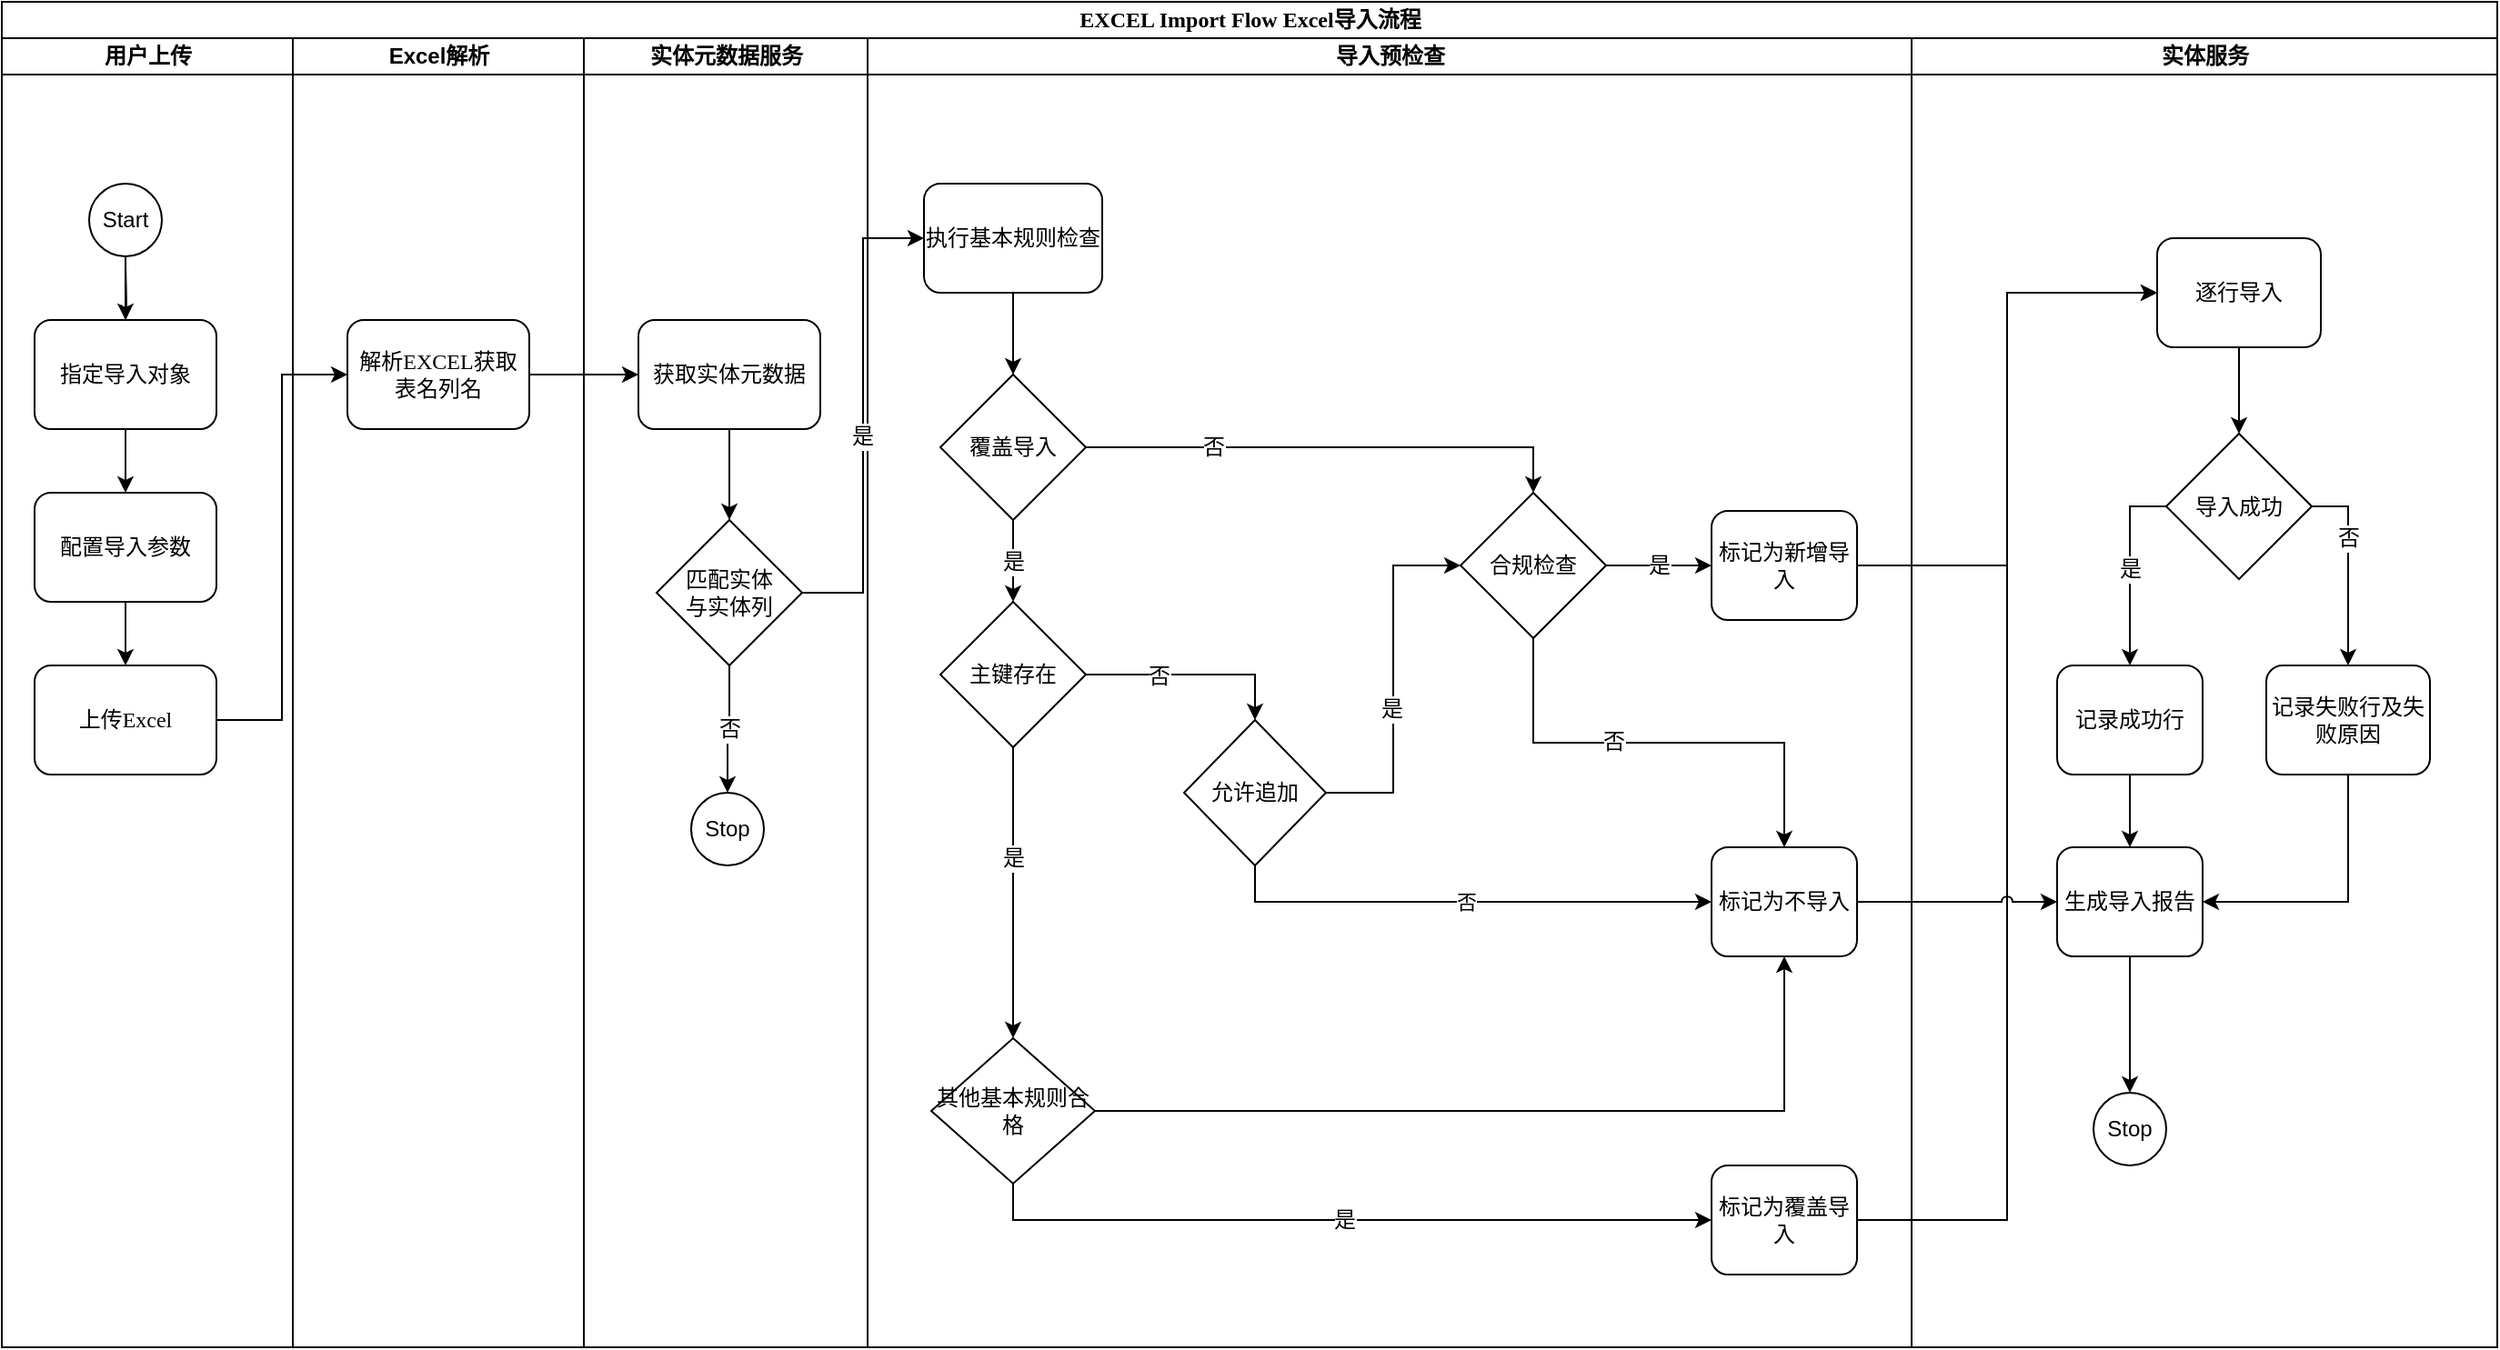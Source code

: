 <mxfile version="10.6.7" type="github"><diagram name="Page-1" id="74e2e168-ea6b-b213-b513-2b3c1d86103e"><mxGraphModel dx="857" dy="641" grid="1" gridSize="10" guides="1" tooltips="1" connect="1" arrows="1" fold="1" page="1" pageScale="1" pageWidth="1100" pageHeight="850" background="none" math="0" shadow="0"><root><mxCell id="0"/><mxCell id="1" parent="0"/><mxCell id="77e6c97f196da883-1" value="EXCEL Import Flow Excel导入流程" style="swimlane;html=1;childLayout=stackLayout;startSize=20;rounded=0;shadow=0;labelBackgroundColor=none;strokeColor=#000000;strokeWidth=1;fillColor=#ffffff;fontFamily=Verdana;fontSize=12;fontColor=#000000;align=center;" parent="1" vertex="1"><mxGeometry x="70" y="40" width="1372" height="740" as="geometry"/></mxCell><mxCell id="107ba76e4e335f99-1" style="edgeStyle=orthogonalEdgeStyle;rounded=1;html=1;labelBackgroundColor=none;startArrow=none;startFill=0;startSize=5;endArrow=classicThin;endFill=1;endSize=5;jettySize=auto;orthogonalLoop=1;strokeColor=#000000;strokeWidth=1;fontFamily=Verdana;fontSize=12;fontColor=#000000;" parent="77e6c97f196da883-1" edge="1"><mxGeometry relative="1" as="geometry"><mxPoint x="670" y="450" as="targetPoint"/></mxGeometry></mxCell><mxCell id="107ba76e4e335f99-2" style="edgeStyle=orthogonalEdgeStyle;rounded=1;html=1;labelBackgroundColor=none;startArrow=none;startFill=0;startSize=5;endArrow=classicThin;endFill=1;endSize=5;jettySize=auto;orthogonalLoop=1;strokeColor=#000000;strokeWidth=1;fontFamily=Verdana;fontSize=12;fontColor=#000000;" parent="77e6c97f196da883-1" edge="1"><mxGeometry relative="1" as="geometry"><Array as="points"><mxPoint x="660" y="610"/><mxPoint x="660" y="550"/><mxPoint x="400" y="550"/></Array><mxPoint x="400" y="580" as="targetPoint"/></mxGeometry></mxCell><mxCell id="107ba76e4e335f99-3" style="edgeStyle=orthogonalEdgeStyle;rounded=1;html=1;labelBackgroundColor=none;startArrow=none;startFill=0;startSize=5;endArrow=classicThin;endFill=1;endSize=5;jettySize=auto;orthogonalLoop=1;strokeColor=#000000;strokeWidth=1;fontFamily=Verdana;fontSize=12;fontColor=#000000;" parent="77e6c97f196da883-1" edge="1"><mxGeometry relative="1" as="geometry"><mxPoint x="610" y="610" as="targetPoint"/></mxGeometry></mxCell><mxCell id="107ba76e4e335f99-4" style="edgeStyle=orthogonalEdgeStyle;rounded=1;html=1;labelBackgroundColor=none;startArrow=none;startFill=0;startSize=5;endArrow=classicThin;endFill=1;endSize=5;jettySize=auto;orthogonalLoop=1;strokeColor=#000000;strokeWidth=1;fontFamily=Verdana;fontSize=12;fontColor=#000000;" parent="77e6c97f196da883-1" edge="1"><mxGeometry relative="1" as="geometry"><Array as="points"><mxPoint x="660" y="610"/><mxPoint x="660" y="550"/><mxPoint x="80" y="550"/></Array><mxPoint x="80" y="580" as="targetPoint"/></mxGeometry></mxCell><mxCell id="107ba76e4e335f99-5" style="edgeStyle=orthogonalEdgeStyle;rounded=1;html=1;labelBackgroundColor=none;startArrow=none;startFill=0;startSize=5;endArrow=classicThin;endFill=1;endSize=5;jettySize=auto;orthogonalLoop=1;strokeColor=#000000;strokeWidth=1;fontFamily=Verdana;fontSize=12;fontColor=#000000;" parent="77e6c97f196da883-1" edge="1"><mxGeometry relative="1" as="geometry"><Array as="points"><mxPoint x="80" y="650"/><mxPoint x="490" y="650"/><mxPoint x="490" y="610"/></Array><mxPoint x="80" y="640" as="sourcePoint"/></mxGeometry></mxCell><mxCell id="107ba76e4e335f99-6" style="edgeStyle=orthogonalEdgeStyle;rounded=1;html=1;labelBackgroundColor=none;startArrow=none;startFill=0;startSize=5;endArrow=classicThin;endFill=1;endSize=5;jettySize=auto;orthogonalLoop=1;strokeColor=#000000;strokeWidth=1;fontFamily=Verdana;fontSize=12;fontColor=#000000;" parent="77e6c97f196da883-1" edge="1"><mxGeometry relative="1" as="geometry"><mxPoint x="450" y="610" as="sourcePoint"/></mxGeometry></mxCell><mxCell id="77e6c97f196da883-2" value="用户上传" style="swimlane;html=1;startSize=20;fontSize=12;" parent="77e6c97f196da883-1" vertex="1"><mxGeometry y="20" width="160" height="720" as="geometry"><mxRectangle y="20" width="60" height="730" as="alternateBounds"/></mxGeometry></mxCell><mxCell id="ursDNBjZKdljBSYUMQfa-7" value="" style="edgeStyle=orthogonalEdgeStyle;rounded=0;orthogonalLoop=1;jettySize=auto;html=1;fontSize=12;" parent="77e6c97f196da883-2" source="77e6c97f196da883-11" target="ursDNBjZKdljBSYUMQfa-1" edge="1"><mxGeometry relative="1" as="geometry"/></mxCell><mxCell id="77e6c97f196da883-11" value="指定导入对象" style="rounded=1;whiteSpace=wrap;html=1;shadow=0;labelBackgroundColor=none;strokeColor=#000000;strokeWidth=1;fillColor=#ffffff;fontFamily=Verdana;fontSize=12;fontColor=#000000;align=center;" parent="77e6c97f196da883-2" vertex="1"><mxGeometry x="18" y="155" width="100" height="60" as="geometry"/></mxCell><mxCell id="77e6c97f196da883-26" style="edgeStyle=orthogonalEdgeStyle;rounded=1;html=1;labelBackgroundColor=none;startArrow=none;startFill=0;startSize=5;endArrow=classicThin;endFill=1;endSize=5;jettySize=auto;orthogonalLoop=1;strokeColor=#000000;strokeWidth=1;fontFamily=Verdana;fontSize=12;fontColor=#000000;" parent="77e6c97f196da883-2" target="77e6c97f196da883-11" edge="1"><mxGeometry relative="1" as="geometry"><mxPoint x="68" y="125" as="sourcePoint"/></mxGeometry></mxCell><mxCell id="O9khOAPobdIQdFnaZPA3-2" value="" style="edgeStyle=orthogonalEdgeStyle;rounded=0;orthogonalLoop=1;jettySize=auto;html=1;exitX=0.5;exitY=1;exitDx=0;exitDy=0;fontSize=12;" parent="77e6c97f196da883-2" source="O9khOAPobdIQdFnaZPA3-1" target="77e6c97f196da883-11" edge="1"><mxGeometry relative="1" as="geometry"/></mxCell><mxCell id="O9khOAPobdIQdFnaZPA3-1" value="Start" style="ellipse;whiteSpace=wrap;html=1;aspect=fixed;fontSize=12;" parent="77e6c97f196da883-2" vertex="1"><mxGeometry x="48" y="80" width="40" height="40" as="geometry"/></mxCell><mxCell id="ursDNBjZKdljBSYUMQfa-8" value="" style="edgeStyle=orthogonalEdgeStyle;rounded=0;orthogonalLoop=1;jettySize=auto;html=1;fontSize=12;" parent="77e6c97f196da883-2" source="ursDNBjZKdljBSYUMQfa-1" target="ursDNBjZKdljBSYUMQfa-2" edge="1"><mxGeometry relative="1" as="geometry"/></mxCell><mxCell id="ursDNBjZKdljBSYUMQfa-1" value="配置导入参数" style="rounded=1;whiteSpace=wrap;html=1;shadow=0;labelBackgroundColor=none;strokeWidth=1;fontFamily=Verdana;fontSize=12;align=center;" parent="77e6c97f196da883-2" vertex="1"><mxGeometry x="18" y="250" width="100" height="60" as="geometry"/></mxCell><mxCell id="ursDNBjZKdljBSYUMQfa-2" value="上传Excel" style="rounded=1;whiteSpace=wrap;html=1;shadow=0;labelBackgroundColor=none;strokeColor=#000000;strokeWidth=1;fillColor=#ffffff;fontFamily=Verdana;fontSize=12;fontColor=#000000;align=center;" parent="77e6c97f196da883-2" vertex="1"><mxGeometry x="18" y="345" width="100" height="60" as="geometry"/></mxCell><mxCell id="77e6c97f196da883-3" value="Excel解析" style="swimlane;html=1;startSize=20;fontSize=12;" parent="77e6c97f196da883-1" vertex="1"><mxGeometry x="160" y="20" width="160" height="720" as="geometry"/></mxCell><mxCell id="77e6c97f196da883-9" value="解析EXCEL获取表名列名" style="rounded=1;whiteSpace=wrap;html=1;shadow=0;labelBackgroundColor=none;strokeColor=#000000;strokeWidth=1;fillColor=#ffffff;fontFamily=Verdana;fontSize=12;fontColor=#000000;align=center;" parent="77e6c97f196da883-3" vertex="1"><mxGeometry x="30" y="155" width="100" height="60" as="geometry"/></mxCell><mxCell id="77e6c97f196da883-4" value="实体元数据服务" style="swimlane;html=1;startSize=20;direction=east;fontSize=12;" parent="77e6c97f196da883-1" vertex="1"><mxGeometry x="320" y="20" width="156" height="720" as="geometry"/></mxCell><mxCell id="ursDNBjZKdljBSYUMQfa-15" value="" style="edgeStyle=orthogonalEdgeStyle;rounded=0;orthogonalLoop=1;jettySize=auto;html=1;fontSize=12;" parent="77e6c97f196da883-4" source="77e6c97f196da883-12" target="ursDNBjZKdljBSYUMQfa-14" edge="1"><mxGeometry relative="1" as="geometry"/></mxCell><mxCell id="77e6c97f196da883-12" value="获取实体元数据" style="rounded=1;whiteSpace=wrap;html=1;shadow=0;labelBackgroundColor=none;strokeColor=#000000;strokeWidth=1;fillColor=#ffffff;fontFamily=Verdana;fontSize=12;fontColor=#000000;align=center;" parent="77e6c97f196da883-4" vertex="1"><mxGeometry x="30" y="155" width="100" height="60" as="geometry"/></mxCell><mxCell id="ursDNBjZKdljBSYUMQfa-17" value="否" style="edgeStyle=orthogonalEdgeStyle;rounded=0;orthogonalLoop=1;jettySize=auto;html=1;fontSize=12;" parent="77e6c97f196da883-4" source="ursDNBjZKdljBSYUMQfa-14" target="ursDNBjZKdljBSYUMQfa-18" edge="1"><mxGeometry relative="1" as="geometry"><mxPoint x="59" y="403" as="targetPoint"/></mxGeometry></mxCell><mxCell id="ursDNBjZKdljBSYUMQfa-14" value="匹配实体&lt;br&gt;与实体列" style="rhombus;whiteSpace=wrap;html=1;fontSize=12;" parent="77e6c97f196da883-4" vertex="1"><mxGeometry x="40" y="265" width="80" height="80" as="geometry"/></mxCell><mxCell id="ursDNBjZKdljBSYUMQfa-18" value="Stop" style="ellipse;whiteSpace=wrap;html=1;aspect=fixed;fontSize=12;" parent="77e6c97f196da883-4" vertex="1"><mxGeometry x="59" y="415" width="40" height="40" as="geometry"/></mxCell><mxCell id="77e6c97f196da883-5" value="导入预检查" style="swimlane;html=1;startSize=20;fontSize=12;" parent="77e6c97f196da883-1" vertex="1"><mxGeometry x="476" y="20" width="574" height="720" as="geometry"/></mxCell><mxCell id="ursDNBjZKdljBSYUMQfa-24" style="edgeStyle=orthogonalEdgeStyle;rounded=0;orthogonalLoop=1;jettySize=auto;html=1;exitX=0.5;exitY=1;exitDx=0;exitDy=0;fontSize=12;" parent="77e6c97f196da883-5" source="ursDNBjZKdljBSYUMQfa-3" target="ursDNBjZKdljBSYUMQfa-4" edge="1"><mxGeometry relative="1" as="geometry"/></mxCell><mxCell id="ursDNBjZKdljBSYUMQfa-3" value="执行基本规则检查" style="rounded=1;whiteSpace=wrap;html=1;shadow=0;labelBackgroundColor=none;strokeColor=#000000;strokeWidth=1;fillColor=#ffffff;fontFamily=Verdana;fontSize=12;fontColor=#000000;align=center;" parent="77e6c97f196da883-5" vertex="1"><mxGeometry x="31" y="80" width="98" height="60" as="geometry"/></mxCell><mxCell id="ursDNBjZKdljBSYUMQfa-9" value="是" style="edgeStyle=orthogonalEdgeStyle;rounded=0;orthogonalLoop=1;jettySize=auto;html=1;entryX=0.5;entryY=0;entryDx=0;entryDy=0;fontSize=12;" parent="77e6c97f196da883-5" source="ursDNBjZKdljBSYUMQfa-4" target="ursDNBjZKdljBSYUMQfa-12" edge="1"><mxGeometry relative="1" as="geometry"/></mxCell><mxCell id="ursDNBjZKdljBSYUMQfa-13" value="" style="edgeStyle=orthogonalEdgeStyle;rounded=0;orthogonalLoop=1;jettySize=auto;html=1;entryX=0.5;entryY=0;entryDx=0;entryDy=0;fontSize=12;" parent="77e6c97f196da883-5" source="ursDNBjZKdljBSYUMQfa-4" target="ursDNBjZKdljBSYUMQfa-28" edge="1"><mxGeometry relative="1" as="geometry"><mxPoint x="205" y="480" as="targetPoint"/></mxGeometry></mxCell><mxCell id="ursDNBjZKdljBSYUMQfa-21" value="否" style="text;html=1;resizable=0;points=[];align=center;verticalAlign=middle;labelBackgroundColor=#ffffff;fontSize=12;" parent="ursDNBjZKdljBSYUMQfa-13" vertex="1" connectable="0"><mxGeometry x="-0.636" y="2" relative="1" as="geometry"><mxPoint x="20" y="2" as="offset"/></mxGeometry></mxCell><mxCell id="ursDNBjZKdljBSYUMQfa-4" value="覆盖导入" style="rhombus;whiteSpace=wrap;html=1;fontSize=12;" parent="77e6c97f196da883-5" vertex="1"><mxGeometry x="40" y="185" width="80" height="80" as="geometry"/></mxCell><mxCell id="ursDNBjZKdljBSYUMQfa-19" value="" style="edgeStyle=orthogonalEdgeStyle;rounded=0;orthogonalLoop=1;jettySize=auto;html=1;entryX=0.5;entryY=0;entryDx=0;entryDy=0;fontSize=12;" parent="77e6c97f196da883-5" source="ursDNBjZKdljBSYUMQfa-12" target="peJYnXYKuV9zdZvpes_R-2" edge="1"><mxGeometry relative="1" as="geometry"><mxPoint x="205" y="480" as="targetPoint"/></mxGeometry></mxCell><mxCell id="ursDNBjZKdljBSYUMQfa-20" value="否" style="text;html=1;resizable=0;points=[];align=center;verticalAlign=middle;labelBackgroundColor=#ffffff;fontSize=12;" parent="ursDNBjZKdljBSYUMQfa-19" vertex="1" connectable="0"><mxGeometry x="-0.333" y="-1" relative="1" as="geometry"><mxPoint as="offset"/></mxGeometry></mxCell><mxCell id="ursDNBjZKdljBSYUMQfa-23" value="" style="edgeStyle=orthogonalEdgeStyle;rounded=0;orthogonalLoop=1;jettySize=auto;html=1;fontSize=12;" parent="77e6c97f196da883-5" source="ursDNBjZKdljBSYUMQfa-12" target="ursDNBjZKdljBSYUMQfa-22" edge="1"><mxGeometry relative="1" as="geometry"/></mxCell><mxCell id="ursDNBjZKdljBSYUMQfa-25" value="是" style="text;html=1;resizable=0;points=[];align=center;verticalAlign=middle;labelBackgroundColor=#ffffff;fontSize=12;" parent="ursDNBjZKdljBSYUMQfa-23" vertex="1" connectable="0"><mxGeometry x="-0.236" relative="1" as="geometry"><mxPoint as="offset"/></mxGeometry></mxCell><mxCell id="ursDNBjZKdljBSYUMQfa-12" value="主键存在" style="rhombus;whiteSpace=wrap;html=1;fontSize=12;" parent="77e6c97f196da883-5" vertex="1"><mxGeometry x="40" y="310" width="80" height="80" as="geometry"/></mxCell><mxCell id="ursDNBjZKdljBSYUMQfa-30" value="是" style="edgeStyle=orthogonalEdgeStyle;rounded=0;orthogonalLoop=1;jettySize=auto;html=1;exitX=0.5;exitY=1;exitDx=0;exitDy=0;entryX=0;entryY=0.5;entryDx=0;entryDy=0;fontSize=12;" parent="77e6c97f196da883-5" source="ursDNBjZKdljBSYUMQfa-22" target="ursDNBjZKdljBSYUMQfa-26" edge="1"><mxGeometry relative="1" as="geometry"/></mxCell><mxCell id="peJYnXYKuV9zdZvpes_R-10" style="edgeStyle=orthogonalEdgeStyle;rounded=0;orthogonalLoop=1;jettySize=auto;html=1;exitX=1;exitY=0.5;exitDx=0;exitDy=0;entryX=0.5;entryY=1;entryDx=0;entryDy=0;" edge="1" parent="77e6c97f196da883-5" source="ursDNBjZKdljBSYUMQfa-22" target="peJYnXYKuV9zdZvpes_R-1"><mxGeometry relative="1" as="geometry"/></mxCell><mxCell id="ursDNBjZKdljBSYUMQfa-22" value="其他基本规则合格" style="rhombus;whiteSpace=wrap;html=1;fontSize=12;" parent="77e6c97f196da883-5" vertex="1"><mxGeometry x="35" y="550" width="90" height="80" as="geometry"/></mxCell><mxCell id="ursDNBjZKdljBSYUMQfa-26" value="标记为覆盖导入" style="rounded=1;whiteSpace=wrap;html=1;fontSize=12;" parent="77e6c97f196da883-5" vertex="1"><mxGeometry x="464" y="620" width="80" height="60" as="geometry"/></mxCell><mxCell id="ursDNBjZKdljBSYUMQfa-31" value="是" style="edgeStyle=orthogonalEdgeStyle;rounded=0;orthogonalLoop=1;jettySize=auto;html=1;fontSize=12;entryX=0;entryY=0.5;entryDx=0;entryDy=0;" parent="77e6c97f196da883-5" source="ursDNBjZKdljBSYUMQfa-28" target="ursDNBjZKdljBSYUMQfa-29" edge="1"><mxGeometry relative="1" as="geometry"><mxPoint x="284" y="230" as="targetPoint"/></mxGeometry></mxCell><mxCell id="peJYnXYKuV9zdZvpes_R-7" style="edgeStyle=orthogonalEdgeStyle;rounded=0;orthogonalLoop=1;jettySize=auto;html=1;exitX=0.5;exitY=1;exitDx=0;exitDy=0;" edge="1" parent="77e6c97f196da883-5" source="ursDNBjZKdljBSYUMQfa-28" target="peJYnXYKuV9zdZvpes_R-1"><mxGeometry relative="1" as="geometry"/></mxCell><mxCell id="peJYnXYKuV9zdZvpes_R-8" value="否" style="text;html=1;resizable=0;points=[];align=center;verticalAlign=middle;labelBackgroundColor=#ffffff;" vertex="1" connectable="0" parent="peJYnXYKuV9zdZvpes_R-7"><mxGeometry x="-0.2" y="1" relative="1" as="geometry"><mxPoint as="offset"/></mxGeometry></mxCell><mxCell id="ursDNBjZKdljBSYUMQfa-28" value="合规检查&lt;br style=&quot;font-size: 12px&quot;&gt;" style="rhombus;whiteSpace=wrap;html=1;fontSize=12;" parent="77e6c97f196da883-5" vertex="1"><mxGeometry x="326" y="250" width="80" height="80" as="geometry"/></mxCell><mxCell id="ursDNBjZKdljBSYUMQfa-29" value="标记为新增导入" style="rounded=1;whiteSpace=wrap;html=1;fontSize=12;" parent="77e6c97f196da883-5" vertex="1"><mxGeometry x="464" y="260" width="80" height="60" as="geometry"/></mxCell><mxCell id="peJYnXYKuV9zdZvpes_R-1" value="标记为不导入" style="rounded=1;whiteSpace=wrap;html=1;fontSize=12;" vertex="1" parent="77e6c97f196da883-5"><mxGeometry x="464" y="445" width="80" height="60" as="geometry"/></mxCell><mxCell id="peJYnXYKuV9zdZvpes_R-3" style="edgeStyle=orthogonalEdgeStyle;rounded=0;orthogonalLoop=1;jettySize=auto;html=1;exitX=1;exitY=0.5;exitDx=0;exitDy=0;entryX=0;entryY=0.5;entryDx=0;entryDy=0;" edge="1" parent="77e6c97f196da883-5" source="peJYnXYKuV9zdZvpes_R-2" target="ursDNBjZKdljBSYUMQfa-28"><mxGeometry relative="1" as="geometry"/></mxCell><mxCell id="peJYnXYKuV9zdZvpes_R-4" value="是" style="text;html=1;resizable=0;points=[];align=center;verticalAlign=middle;labelBackgroundColor=#ffffff;" vertex="1" connectable="0" parent="peJYnXYKuV9zdZvpes_R-3"><mxGeometry x="-0.167" y="1" relative="1" as="geometry"><mxPoint as="offset"/></mxGeometry></mxCell><mxCell id="peJYnXYKuV9zdZvpes_R-5" value="否" style="edgeStyle=orthogonalEdgeStyle;rounded=0;orthogonalLoop=1;jettySize=auto;html=1;exitX=0.5;exitY=1;exitDx=0;exitDy=0;entryX=0;entryY=0.5;entryDx=0;entryDy=0;" edge="1" parent="77e6c97f196da883-5" source="peJYnXYKuV9zdZvpes_R-2" target="peJYnXYKuV9zdZvpes_R-1"><mxGeometry relative="1" as="geometry"/></mxCell><mxCell id="peJYnXYKuV9zdZvpes_R-2" value="允许追加&lt;br style=&quot;font-size: 12px&quot;&gt;" style="rhombus;whiteSpace=wrap;html=1;fontSize=12;" vertex="1" parent="77e6c97f196da883-5"><mxGeometry x="174" y="375" width="78" height="80" as="geometry"/></mxCell><mxCell id="O9khOAPobdIQdFnaZPA3-3" value="" style="edgeStyle=orthogonalEdgeStyle;rounded=0;orthogonalLoop=1;jettySize=auto;html=1;exitX=1;exitY=0.5;exitDx=0;exitDy=0;entryX=0;entryY=0.5;entryDx=0;entryDy=0;fontSize=12;" parent="77e6c97f196da883-1" source="ursDNBjZKdljBSYUMQfa-2" target="77e6c97f196da883-9" edge="1"><mxGeometry relative="1" as="geometry"/></mxCell><mxCell id="O9khOAPobdIQdFnaZPA3-4" value="" style="edgeStyle=orthogonalEdgeStyle;rounded=0;orthogonalLoop=1;jettySize=auto;html=1;fontSize=12;" parent="77e6c97f196da883-1" source="77e6c97f196da883-9" target="77e6c97f196da883-12" edge="1"><mxGeometry relative="1" as="geometry"/></mxCell><mxCell id="ursDNBjZKdljBSYUMQfa-37" style="edgeStyle=orthogonalEdgeStyle;rounded=0;orthogonalLoop=1;jettySize=auto;html=1;exitX=1;exitY=0.5;exitDx=0;exitDy=0;entryX=0;entryY=0.5;entryDx=0;entryDy=0;fontSize=12;" parent="77e6c97f196da883-1" source="ursDNBjZKdljBSYUMQfa-14" target="ursDNBjZKdljBSYUMQfa-3" edge="1"><mxGeometry relative="1" as="geometry"/></mxCell><mxCell id="ursDNBjZKdljBSYUMQfa-38" value="是" style="text;html=1;resizable=0;points=[];align=center;verticalAlign=middle;labelBackgroundColor=#ffffff;fontSize=12;" parent="ursDNBjZKdljBSYUMQfa-37" vertex="1" connectable="0"><mxGeometry x="-0.089" y="1" relative="1" as="geometry"><mxPoint as="offset"/></mxGeometry></mxCell><mxCell id="ursDNBjZKdljBSYUMQfa-45" style="edgeStyle=orthogonalEdgeStyle;rounded=0;orthogonalLoop=1;jettySize=auto;html=1;exitX=1;exitY=0.5;exitDx=0;exitDy=0;entryX=0;entryY=0.5;entryDx=0;entryDy=0;fontSize=12;jumpStyle=sharp;" parent="77e6c97f196da883-1" source="ursDNBjZKdljBSYUMQfa-26" target="ursDNBjZKdljBSYUMQfa-39" edge="1"><mxGeometry relative="1" as="geometry"/></mxCell><mxCell id="ursDNBjZKdljBSYUMQfa-46" style="edgeStyle=orthogonalEdgeStyle;rounded=0;orthogonalLoop=1;jettySize=auto;html=1;exitX=1;exitY=0.5;exitDx=0;exitDy=0;entryX=0;entryY=0.5;entryDx=0;entryDy=0;fontSize=12;" parent="77e6c97f196da883-1" source="ursDNBjZKdljBSYUMQfa-29" target="ursDNBjZKdljBSYUMQfa-39" edge="1"><mxGeometry relative="1" as="geometry"/></mxCell><mxCell id="peJYnXYKuV9zdZvpes_R-6" style="edgeStyle=orthogonalEdgeStyle;rounded=0;orthogonalLoop=1;jettySize=auto;html=1;exitX=1;exitY=0.5;exitDx=0;exitDy=0;entryX=0;entryY=0.5;entryDx=0;entryDy=0;jumpStyle=arc;" edge="1" parent="77e6c97f196da883-1" source="peJYnXYKuV9zdZvpes_R-1" target="ursDNBjZKdljBSYUMQfa-43"><mxGeometry relative="1" as="geometry"/></mxCell><mxCell id="77e6c97f196da883-6" value="实体服务" style="swimlane;html=1;startSize=20;fontSize=12;" parent="77e6c97f196da883-1" vertex="1"><mxGeometry x="1050" y="20" width="322" height="720" as="geometry"/></mxCell><mxCell id="77e6c97f196da883-37" style="edgeStyle=orthogonalEdgeStyle;rounded=1;html=1;labelBackgroundColor=none;startArrow=none;startFill=0;startSize=5;endArrow=classicThin;endFill=1;endSize=5;jettySize=auto;orthogonalLoop=1;strokeColor=#000000;strokeWidth=1;fontFamily=Verdana;fontSize=12;fontColor=#000000;" parent="77e6c97f196da883-6" edge="1"><mxGeometry relative="1" as="geometry"><mxPoint x="80" y="480" as="targetPoint"/></mxGeometry></mxCell><mxCell id="77e6c97f196da883-38" style="edgeStyle=orthogonalEdgeStyle;rounded=1;html=1;labelBackgroundColor=none;startArrow=none;startFill=0;startSize=5;endArrow=classicThin;endFill=1;endSize=5;jettySize=auto;orthogonalLoop=1;strokeColor=#000000;strokeWidth=1;fontFamily=Verdana;fontSize=12;fontColor=#000000;" parent="77e6c97f196da883-6" edge="1"><mxGeometry relative="1" as="geometry"><mxPoint x="80" y="560" as="targetPoint"/></mxGeometry></mxCell><mxCell id="ursDNBjZKdljBSYUMQfa-47" style="edgeStyle=orthogonalEdgeStyle;rounded=0;orthogonalLoop=1;jettySize=auto;html=1;exitX=0.5;exitY=1;exitDx=0;exitDy=0;entryX=0.5;entryY=0;entryDx=0;entryDy=0;fontSize=12;" parent="77e6c97f196da883-6" source="ursDNBjZKdljBSYUMQfa-39" target="ursDNBjZKdljBSYUMQfa-40" edge="1"><mxGeometry relative="1" as="geometry"/></mxCell><mxCell id="ursDNBjZKdljBSYUMQfa-39" value="逐行导入" style="rounded=1;whiteSpace=wrap;html=1;fontSize=12;" parent="77e6c97f196da883-6" vertex="1"><mxGeometry x="135" y="110" width="90" height="60" as="geometry"/></mxCell><mxCell id="ursDNBjZKdljBSYUMQfa-48" value="是" style="edgeStyle=orthogonalEdgeStyle;rounded=0;orthogonalLoop=1;jettySize=auto;html=1;exitX=0;exitY=0.5;exitDx=0;exitDy=0;fontSize=12;" parent="77e6c97f196da883-6" source="ursDNBjZKdljBSYUMQfa-40" target="ursDNBjZKdljBSYUMQfa-41" edge="1"><mxGeometry relative="1" as="geometry"/></mxCell><mxCell id="ursDNBjZKdljBSYUMQfa-49" style="edgeStyle=orthogonalEdgeStyle;rounded=0;orthogonalLoop=1;jettySize=auto;html=1;exitX=1;exitY=0.5;exitDx=0;exitDy=0;fontSize=12;" parent="77e6c97f196da883-6" source="ursDNBjZKdljBSYUMQfa-40" target="ursDNBjZKdljBSYUMQfa-42" edge="1"><mxGeometry relative="1" as="geometry"/></mxCell><mxCell id="ursDNBjZKdljBSYUMQfa-53" value="否" style="text;html=1;resizable=0;points=[];align=center;verticalAlign=middle;labelBackgroundColor=#ffffff;fontSize=12;" parent="ursDNBjZKdljBSYUMQfa-49" vertex="1" connectable="0"><mxGeometry x="-0.262" y="-2" relative="1" as="geometry"><mxPoint x="1.5" y="-2" as="offset"/></mxGeometry></mxCell><mxCell id="ursDNBjZKdljBSYUMQfa-40" value="导入成功" style="rhombus;whiteSpace=wrap;html=1;fontSize=12;" parent="77e6c97f196da883-6" vertex="1"><mxGeometry x="140" y="217.5" width="80" height="80" as="geometry"/></mxCell><mxCell id="ursDNBjZKdljBSYUMQfa-50" style="edgeStyle=orthogonalEdgeStyle;rounded=0;orthogonalLoop=1;jettySize=auto;html=1;exitX=0.5;exitY=1;exitDx=0;exitDy=0;entryX=0.5;entryY=0;entryDx=0;entryDy=0;fontSize=12;" parent="77e6c97f196da883-6" source="ursDNBjZKdljBSYUMQfa-41" target="ursDNBjZKdljBSYUMQfa-43" edge="1"><mxGeometry relative="1" as="geometry"/></mxCell><mxCell id="ursDNBjZKdljBSYUMQfa-41" value="记录成功行" style="rounded=1;whiteSpace=wrap;html=1;fontSize=12;" parent="77e6c97f196da883-6" vertex="1"><mxGeometry x="80" y="345" width="80" height="60" as="geometry"/></mxCell><mxCell id="ursDNBjZKdljBSYUMQfa-52" style="edgeStyle=orthogonalEdgeStyle;rounded=0;orthogonalLoop=1;jettySize=auto;html=1;exitX=0.5;exitY=1;exitDx=0;exitDy=0;entryX=1;entryY=0.5;entryDx=0;entryDy=0;fontSize=12;" parent="77e6c97f196da883-6" source="ursDNBjZKdljBSYUMQfa-42" target="ursDNBjZKdljBSYUMQfa-43" edge="1"><mxGeometry relative="1" as="geometry"/></mxCell><mxCell id="ursDNBjZKdljBSYUMQfa-42" value="记录失败行及失败原因" style="rounded=1;whiteSpace=wrap;html=1;fontSize=12;" parent="77e6c97f196da883-6" vertex="1"><mxGeometry x="195" y="345" width="90" height="60" as="geometry"/></mxCell><mxCell id="ursDNBjZKdljBSYUMQfa-51" style="edgeStyle=orthogonalEdgeStyle;rounded=0;orthogonalLoop=1;jettySize=auto;html=1;exitX=0.5;exitY=1;exitDx=0;exitDy=0;fontSize=12;" parent="77e6c97f196da883-6" source="ursDNBjZKdljBSYUMQfa-43" target="ursDNBjZKdljBSYUMQfa-44" edge="1"><mxGeometry relative="1" as="geometry"/></mxCell><mxCell id="ursDNBjZKdljBSYUMQfa-43" value="生成导入报告" style="rounded=1;whiteSpace=wrap;html=1;fontSize=12;" parent="77e6c97f196da883-6" vertex="1"><mxGeometry x="80" y="445" width="80" height="60" as="geometry"/></mxCell><mxCell id="ursDNBjZKdljBSYUMQfa-44" value="Stop" style="ellipse;whiteSpace=wrap;html=1;aspect=fixed;fontSize=12;" parent="77e6c97f196da883-6" vertex="1"><mxGeometry x="100" y="580" width="40" height="40" as="geometry"/></mxCell></root></mxGraphModel></diagram></mxfile>
